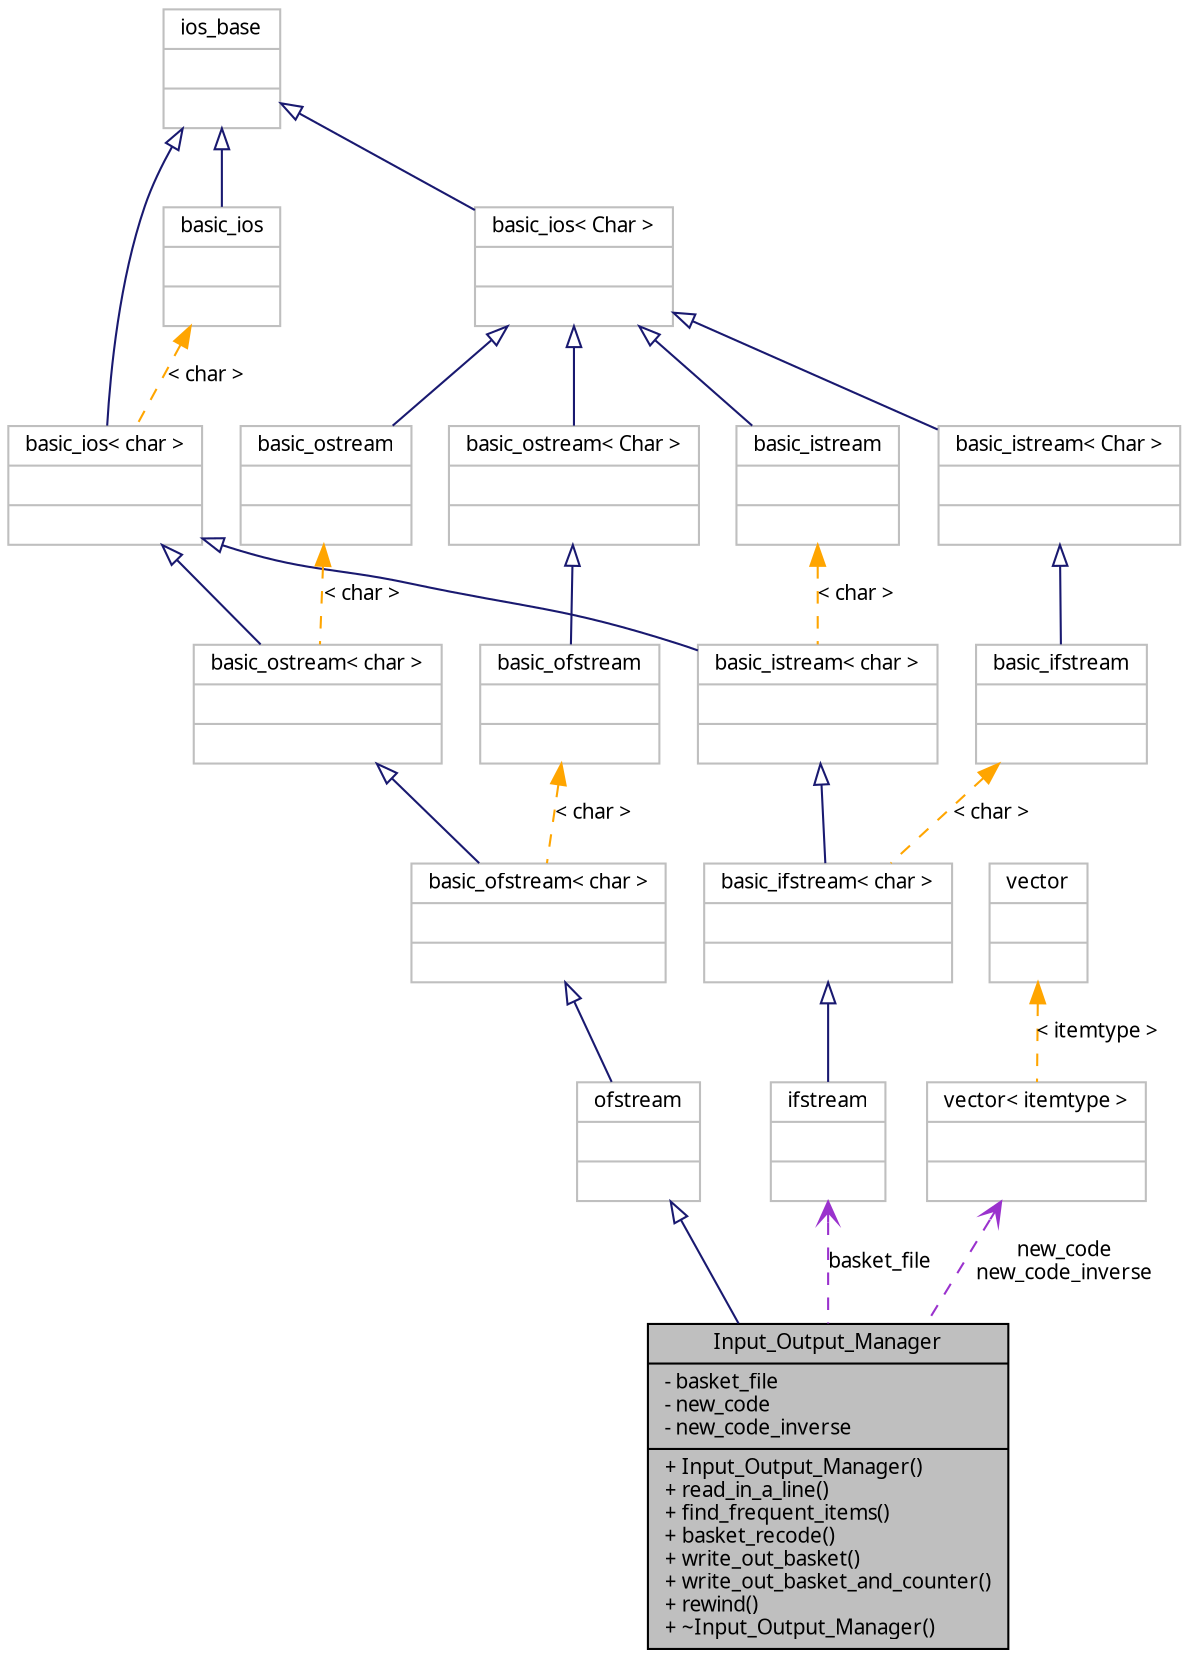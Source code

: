 digraph G
{
  edge [fontname="FreeSans.ttf",fontsize=10,labelfontname="FreeSans.ttf",labelfontsize=10];
  node [fontname="FreeSans.ttf",fontsize=10,shape=record];
  Node1 [label="{Input_Output_Manager\n|- basket_file\l- new_code\l- new_code_inverse\l|+ Input_Output_Manager()\l+ read_in_a_line()\l+ find_frequent_items()\l+ basket_recode()\l+ write_out_basket()\l+ write_out_basket_and_counter()\l+ rewind()\l+ ~Input_Output_Manager()\l}",height=0.2,width=0.4,color="black", fillcolor="grey75", style="filled" fontcolor="black"];
  Node2 -> Node1 [dir=back,color="midnightblue",fontsize=10,style="solid",arrowtail="empty",fontname="FreeSans.ttf"];
  Node2 [label="{ofstream\n||}",height=0.2,width=0.4,color="grey75", fillcolor="white", style="filled",tooltip="STL class."];
  Node3 -> Node2 [dir=back,color="midnightblue",fontsize=10,style="solid",arrowtail="empty",fontname="FreeSans.ttf"];
  Node3 [label="{basic_ofstream\< char \>\n||}",height=0.2,width=0.4,color="grey75", fillcolor="white", style="filled"];
  Node4 -> Node3 [dir=back,color="midnightblue",fontsize=10,style="solid",arrowtail="empty",fontname="FreeSans.ttf"];
  Node4 [label="{basic_ostream\< char \>\n||}",height=0.2,width=0.4,color="grey75", fillcolor="white", style="filled"];
  Node5 -> Node4 [dir=back,color="midnightblue",fontsize=10,style="solid",arrowtail="empty",fontname="FreeSans.ttf"];
  Node5 [label="{basic_ios\< char \>\n||}",height=0.2,width=0.4,color="grey75", fillcolor="white", style="filled"];
  Node6 -> Node5 [dir=back,color="midnightblue",fontsize=10,style="solid",arrowtail="empty",fontname="FreeSans.ttf"];
  Node6 [label="{ios_base\n||}",height=0.2,width=0.4,color="grey75", fillcolor="white", style="filled",tooltip="STL class."];
  Node7 -> Node5 [dir=back,color="orange",fontsize=10,style="dashed",label="\< char \>",fontname="FreeSans.ttf"];
  Node7 [label="{basic_ios\n||}",height=0.2,width=0.4,color="grey75", fillcolor="white", style="filled",tooltip="STL class."];
  Node6 -> Node7 [dir=back,color="midnightblue",fontsize=10,style="solid",arrowtail="empty",fontname="FreeSans.ttf"];
  Node8 -> Node4 [dir=back,color="orange",fontsize=10,style="dashed",label="\< char \>",fontname="FreeSans.ttf"];
  Node8 [label="{basic_ostream\n||}",height=0.2,width=0.4,color="grey75", fillcolor="white", style="filled",tooltip="STL class."];
  Node9 -> Node8 [dir=back,color="midnightblue",fontsize=10,style="solid",arrowtail="empty",fontname="FreeSans.ttf"];
  Node9 [label="{basic_ios\< Char \>\n||}",height=0.2,width=0.4,color="grey75", fillcolor="white", style="filled",tooltip="STL class."];
  Node6 -> Node9 [dir=back,color="midnightblue",fontsize=10,style="solid",arrowtail="empty",fontname="FreeSans.ttf"];
  Node10 -> Node3 [dir=back,color="orange",fontsize=10,style="dashed",label="\< char \>",fontname="FreeSans.ttf"];
  Node10 [label="{basic_ofstream\n||}",height=0.2,width=0.4,color="grey75", fillcolor="white", style="filled",tooltip="STL class."];
  Node11 -> Node10 [dir=back,color="midnightblue",fontsize=10,style="solid",arrowtail="empty",fontname="FreeSans.ttf"];
  Node11 [label="{basic_ostream\< Char \>\n||}",height=0.2,width=0.4,color="grey75", fillcolor="white", style="filled",tooltip="STL class."];
  Node9 -> Node11 [dir=back,color="midnightblue",fontsize=10,style="solid",arrowtail="empty",fontname="FreeSans.ttf"];
  Node12 -> Node1 [dir=back,color="darkorchid3",fontsize=10,style="dashed",label="basket_file",arrowtail="open",fontname="FreeSans.ttf"];
  Node12 [label="{ifstream\n||}",height=0.2,width=0.4,color="grey75", fillcolor="white", style="filled",tooltip="STL class."];
  Node13 -> Node12 [dir=back,color="midnightblue",fontsize=10,style="solid",arrowtail="empty",fontname="FreeSans.ttf"];
  Node13 [label="{basic_ifstream\< char \>\n||}",height=0.2,width=0.4,color="grey75", fillcolor="white", style="filled"];
  Node14 -> Node13 [dir=back,color="midnightblue",fontsize=10,style="solid",arrowtail="empty",fontname="FreeSans.ttf"];
  Node14 [label="{basic_istream\< char \>\n||}",height=0.2,width=0.4,color="grey75", fillcolor="white", style="filled"];
  Node5 -> Node14 [dir=back,color="midnightblue",fontsize=10,style="solid",arrowtail="empty",fontname="FreeSans.ttf"];
  Node15 -> Node14 [dir=back,color="orange",fontsize=10,style="dashed",label="\< char \>",fontname="FreeSans.ttf"];
  Node15 [label="{basic_istream\n||}",height=0.2,width=0.4,color="grey75", fillcolor="white", style="filled",tooltip="STL class."];
  Node9 -> Node15 [dir=back,color="midnightblue",fontsize=10,style="solid",arrowtail="empty",fontname="FreeSans.ttf"];
  Node16 -> Node13 [dir=back,color="orange",fontsize=10,style="dashed",label="\< char \>",fontname="FreeSans.ttf"];
  Node16 [label="{basic_ifstream\n||}",height=0.2,width=0.4,color="grey75", fillcolor="white", style="filled",tooltip="STL class."];
  Node17 -> Node16 [dir=back,color="midnightblue",fontsize=10,style="solid",arrowtail="empty",fontname="FreeSans.ttf"];
  Node17 [label="{basic_istream\< Char \>\n||}",height=0.2,width=0.4,color="grey75", fillcolor="white", style="filled",tooltip="STL class."];
  Node9 -> Node17 [dir=back,color="midnightblue",fontsize=10,style="solid",arrowtail="empty",fontname="FreeSans.ttf"];
  Node18 -> Node1 [dir=back,color="darkorchid3",fontsize=10,style="dashed",label="new_code\nnew_code_inverse",arrowtail="open",fontname="FreeSans.ttf"];
  Node18 [label="{vector\< itemtype \>\n||}",height=0.2,width=0.4,color="grey75", fillcolor="white", style="filled"];
  Node19 -> Node18 [dir=back,color="orange",fontsize=10,style="dashed",label="\< itemtype \>",fontname="FreeSans.ttf"];
  Node19 [label="{vector\n||}",height=0.2,width=0.4,color="grey75", fillcolor="white", style="filled",tooltip="STL class."];
}
